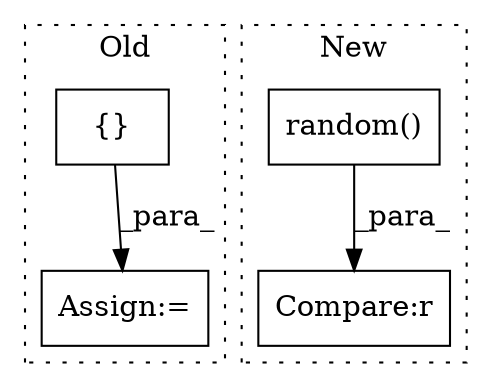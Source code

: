 digraph G {
subgraph cluster0 {
1 [label="{}" a="59" s="2419,2432" l="1,0" shape="box"];
4 [label="Assign:=" a="68" s="2406" l="3" shape="box"];
label = "Old";
style="dotted";
}
subgraph cluster1 {
2 [label="random()" a="75" s="2843" l="15" shape="box"];
3 [label="Compare:r" a="40" s="2843" l="31" shape="box"];
label = "New";
style="dotted";
}
1 -> 4 [label="_para_"];
2 -> 3 [label="_para_"];
}